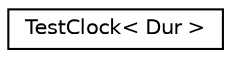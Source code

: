 digraph "Graphical Class Hierarchy"
{
  edge [fontname="Helvetica",fontsize="10",labelfontname="Helvetica",labelfontsize="10"];
  node [fontname="Helvetica",fontsize="10",shape=record];
  rankdir="LR";
  Node0 [label="TestClock\< Dur \>",height=0.2,width=0.4,color="black", fillcolor="white", style="filled",URL="$struct_test_clock.html"];
}
